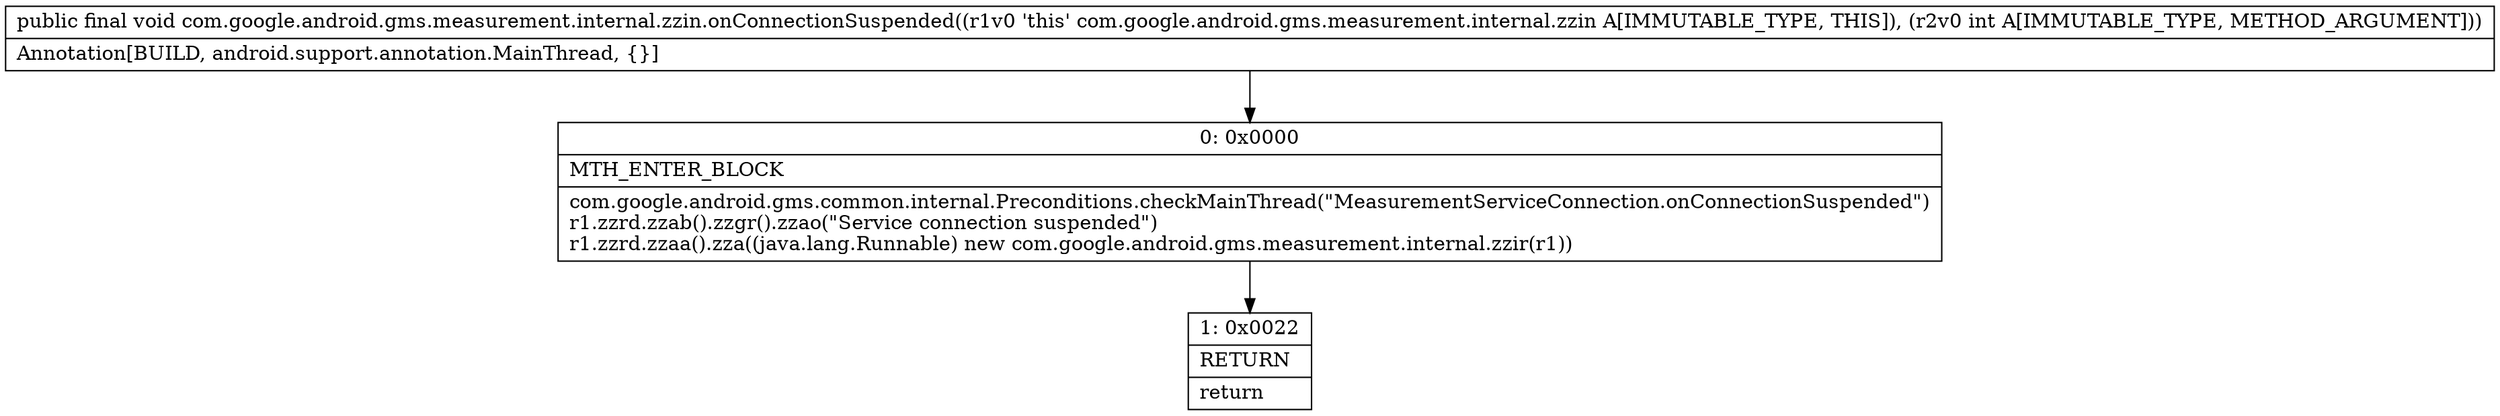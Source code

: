 digraph "CFG forcom.google.android.gms.measurement.internal.zzin.onConnectionSuspended(I)V" {
Node_0 [shape=record,label="{0\:\ 0x0000|MTH_ENTER_BLOCK\l|com.google.android.gms.common.internal.Preconditions.checkMainThread(\"MeasurementServiceConnection.onConnectionSuspended\")\lr1.zzrd.zzab().zzgr().zzao(\"Service connection suspended\")\lr1.zzrd.zzaa().zza((java.lang.Runnable) new com.google.android.gms.measurement.internal.zzir(r1))\l}"];
Node_1 [shape=record,label="{1\:\ 0x0022|RETURN\l|return\l}"];
MethodNode[shape=record,label="{public final void com.google.android.gms.measurement.internal.zzin.onConnectionSuspended((r1v0 'this' com.google.android.gms.measurement.internal.zzin A[IMMUTABLE_TYPE, THIS]), (r2v0 int A[IMMUTABLE_TYPE, METHOD_ARGUMENT]))  | Annotation[BUILD, android.support.annotation.MainThread, \{\}]\l}"];
MethodNode -> Node_0;
Node_0 -> Node_1;
}

